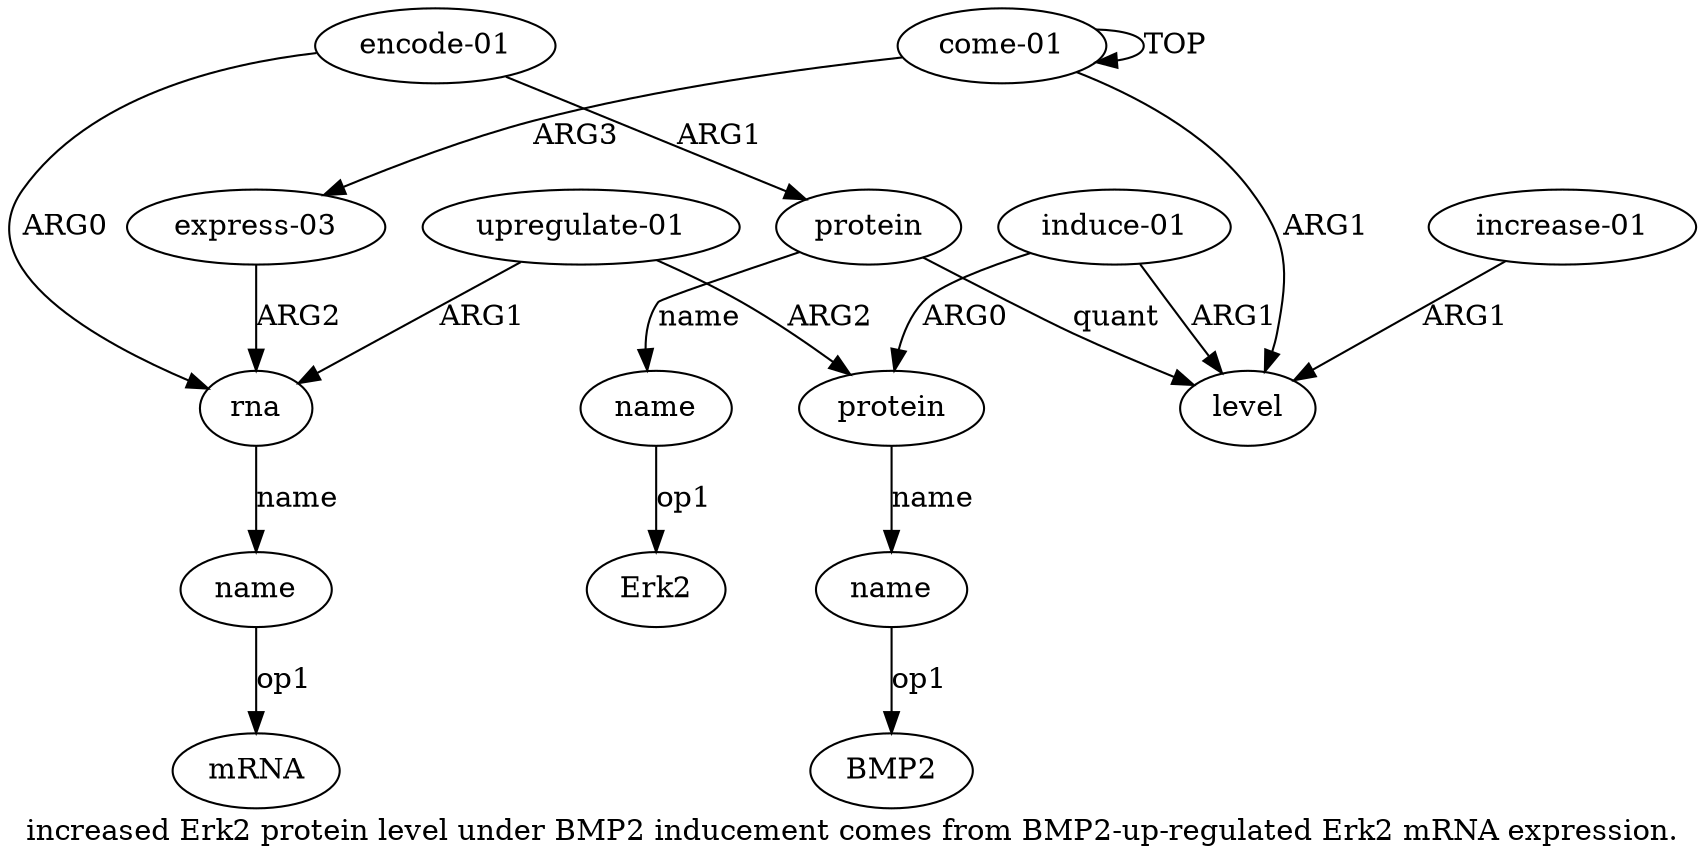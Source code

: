 digraph  {
	graph [label="increased Erk2 protein level under BMP2 inducement comes from BMP2-up-regulated Erk2 mRNA expression."];
	node [label="\N"];
	"a7 BMP2"	 [color=black,
		gold_ind=-1,
		gold_label=BMP2,
		label=BMP2,
		test_ind=-1,
		test_label=BMP2];
	a11	 [color=black,
		gold_ind=11,
		gold_label="upregulate-01",
		label="upregulate-01",
		test_ind=11,
		test_label="upregulate-01"];
	a6	 [color=black,
		gold_ind=6,
		gold_label=protein,
		label=protein,
		test_ind=6,
		test_label=protein];
	a11 -> a6 [key=0,
	color=black,
	gold_label=ARG2,
	label=ARG2,
	test_label=ARG2];
a9 [color=black,
	gold_ind=9,
	gold_label=rna,
	label=rna,
	test_ind=9,
	test_label=rna];
a11 -> a9 [key=0,
color=black,
gold_label=ARG1,
label=ARG1,
test_label=ARG1];
a10 [color=black,
gold_ind=10,
gold_label=name,
label=name,
test_ind=10,
test_label=name];
"a10 mRNA" [color=black,
gold_ind=-1,
gold_label=mRNA,
label=mRNA,
test_ind=-1,
test_label=mRNA];
a10 -> "a10 mRNA" [key=0,
color=black,
gold_label=op1,
label=op1,
test_label=op1];
a12 [color=black,
gold_ind=12,
gold_label="encode-01",
label="encode-01",
test_ind=12,
test_label="encode-01"];
a2 [color=black,
gold_ind=2,
gold_label=protein,
label=protein,
test_ind=2,
test_label=protein];
a12 -> a2 [key=0,
color=black,
gold_label=ARG1,
label=ARG1,
test_label=ARG1];
a12 -> a9 [key=0,
color=black,
gold_label=ARG0,
label=ARG0,
test_label=ARG0];
a1 [color=black,
gold_ind=1,
gold_label=level,
label=level,
test_ind=1,
test_label=level];
a0 [color=black,
gold_ind=0,
gold_label="come-01",
label="come-01",
test_ind=0,
test_label="come-01"];
a0 -> a1 [key=0,
color=black,
gold_label=ARG1,
label=ARG1,
test_label=ARG1];
a0 -> a0 [key=0,
color=black,
gold_label=TOP,
label=TOP,
test_label=TOP];
a8 [color=black,
gold_ind=8,
gold_label="express-03",
label="express-03",
test_ind=8,
test_label="express-03"];
a0 -> a8 [key=0,
color=black,
gold_label=ARG3,
label=ARG3,
test_label=ARG3];
a3 [color=black,
gold_ind=3,
gold_label=name,
label=name,
test_ind=3,
test_label=name];
"a3 Erk2" [color=black,
gold_ind=-1,
gold_label=Erk2,
label=Erk2,
test_ind=-1,
test_label=Erk2];
a3 -> "a3 Erk2" [key=0,
color=black,
gold_label=op1,
label=op1,
test_label=op1];
a2 -> a1 [key=0,
color=black,
gold_label=quant,
label=quant,
test_label=quant];
a2 -> a3 [key=0,
color=black,
gold_label=name,
label=name,
test_label=name];
a5 [color=black,
gold_ind=5,
gold_label="induce-01",
label="induce-01",
test_ind=5,
test_label="induce-01"];
a5 -> a1 [key=0,
color=black,
gold_label=ARG1,
label=ARG1,
test_label=ARG1];
a5 -> a6 [key=0,
color=black,
gold_label=ARG0,
label=ARG0,
test_label=ARG0];
a4 [color=black,
gold_ind=4,
gold_label="increase-01",
label="increase-01",
test_ind=4,
test_label="increase-01"];
a4 -> a1 [key=0,
color=black,
gold_label=ARG1,
label=ARG1,
test_label=ARG1];
a7 [color=black,
gold_ind=7,
gold_label=name,
label=name,
test_ind=7,
test_label=name];
a7 -> "a7 BMP2" [key=0,
color=black,
gold_label=op1,
label=op1,
test_label=op1];
a6 -> a7 [key=0,
color=black,
gold_label=name,
label=name,
test_label=name];
a9 -> a10 [key=0,
color=black,
gold_label=name,
label=name,
test_label=name];
a8 -> a9 [key=0,
color=black,
gold_label=ARG2,
label=ARG2,
test_label=ARG2];
}
